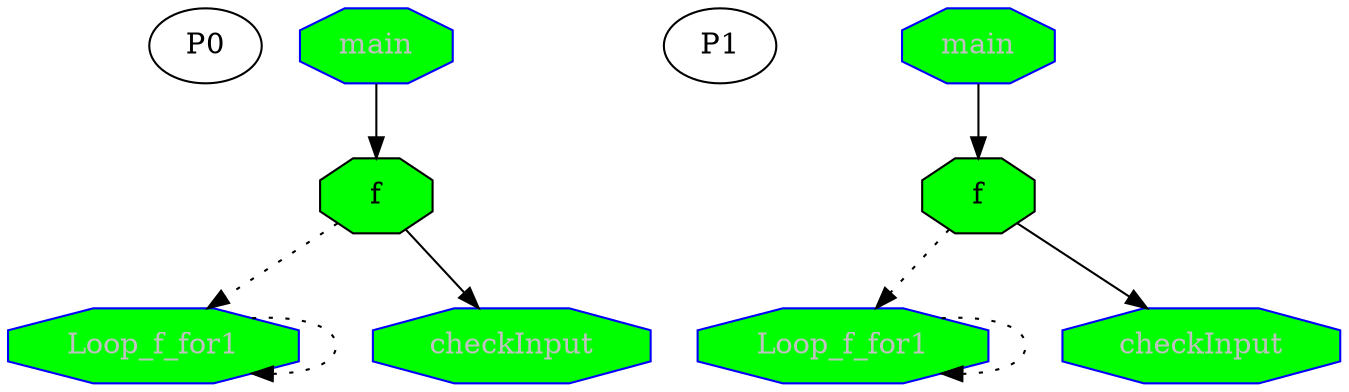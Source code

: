 digraph G{
subgraph G0{ 
side0[label = P0]
node[color = black];
Loop_f_for10[label = "Loop_f_for1",fontcolor = "grey"];
checkInput0[label = "checkInput",fontcolor = "grey"];
main0[label = "main",fontcolor = "grey"];
f0[label = "f",fontcolor = "black"];
Loop_f_for10[shape = "octagon", color = "blue", style = "filled", fillcolor = "green"]
checkInput0[shape = "octagon", color = "blue", style = "filled", fillcolor = "green"]
main0[shape = "octagon", color = "blue", style = "filled", fillcolor = "green"]
f0[shape = "octagon",  style = "filled", fillcolor = "green"]
Loop_f_for10->Loop_f_for10[style = dotted]
f0->Loop_f_for10[style = dotted]
f0->checkInput0
main0->f0
}
subgraph G1{ 
side1[label = P1]
node[color = black];
Loop_f_for11[label = "Loop_f_for1",fontcolor = "grey"];
checkInput1[label = "checkInput",fontcolor = "grey"];
main1[label = "main",fontcolor = "grey"];
f1[label = "f",fontcolor = "black"];
Loop_f_for11[shape = "octagon", color = "blue", style = "filled", fillcolor = "green"]
checkInput1[shape = "octagon", color = "blue", style = "filled", fillcolor = "green"]
main1[shape = "octagon", color = "blue", style = "filled", fillcolor = "green"]
f1[shape = "octagon",  style = "filled", fillcolor = "green"]
Loop_f_for11->Loop_f_for11[style = dotted]
f1->Loop_f_for11[style = dotted]
f1->checkInput1
main1->f1
}
}
